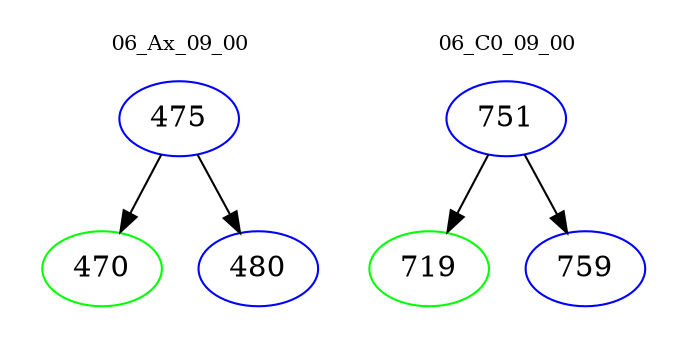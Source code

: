 digraph{
subgraph cluster_0 {
color = white
label = "06_Ax_09_00";
fontsize=10;
T0_475 [label="475", color="blue"]
T0_475 -> T0_470 [color="black"]
T0_470 [label="470", color="green"]
T0_475 -> T0_480 [color="black"]
T0_480 [label="480", color="blue"]
}
subgraph cluster_1 {
color = white
label = "06_C0_09_00";
fontsize=10;
T1_751 [label="751", color="blue"]
T1_751 -> T1_719 [color="black"]
T1_719 [label="719", color="green"]
T1_751 -> T1_759 [color="black"]
T1_759 [label="759", color="blue"]
}
}
